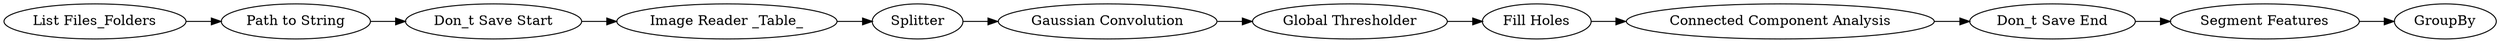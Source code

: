digraph {
	46 -> 47
	45 -> 41
	44 -> 46
	42 -> 9
	40 -> 42
	9 -> 44
	2 -> 43
	5 -> 45
	39 -> 2
	43 -> 5
	41 -> 40
	5 [label="Image Reader _Table_"]
	43 [label="Don_t Save Start"]
	44 [label="Don_t Save End"]
	42 [label="Fill Holes"]
	41 [label="Gaussian Convolution"]
	9 [label="Connected Component Analysis"]
	46 [label="Segment Features"]
	47 [label=GroupBy]
	40 [label="Global Thresholder"]
	39 [label="List Files_Folders"]
	2 [label="Path to String"]
	45 [label=Splitter]
	rankdir=LR
}
